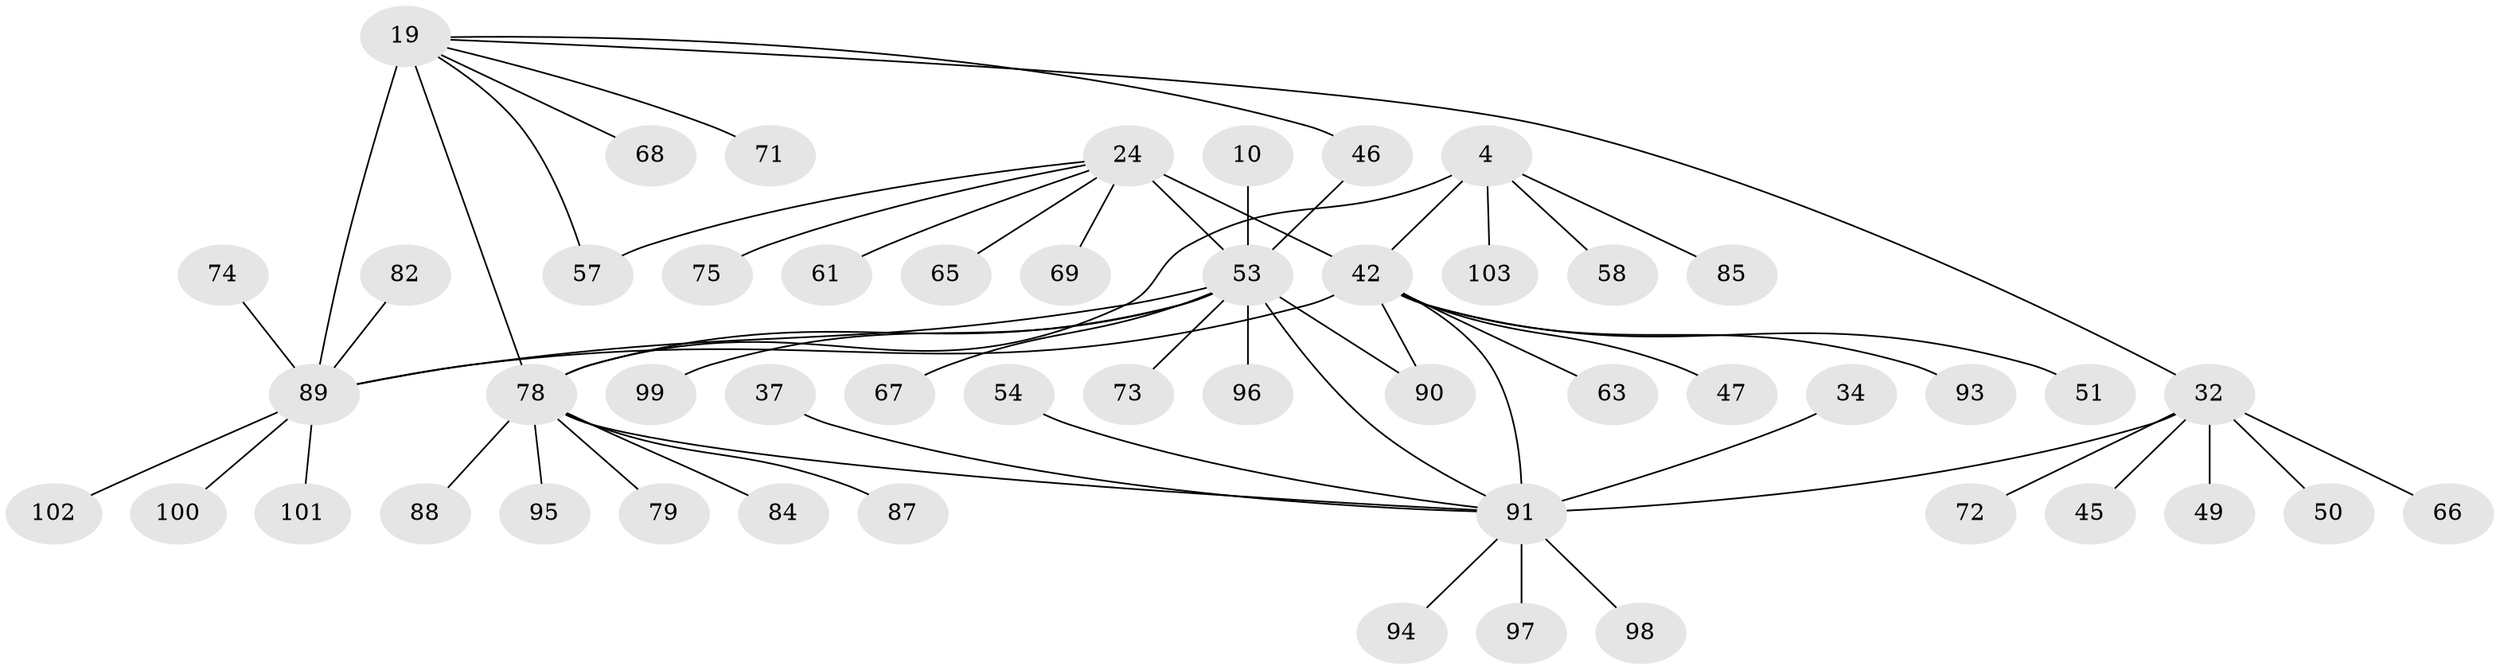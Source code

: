 // original degree distribution, {11: 0.038834951456310676, 8: 0.038834951456310676, 6: 0.02912621359223301, 7: 0.06796116504854369, 9: 0.02912621359223301, 4: 0.019417475728155338, 5: 0.019417475728155338, 1: 0.5728155339805825, 2: 0.13592233009708737, 3: 0.04854368932038835}
// Generated by graph-tools (version 1.1) at 2025/57/03/04/25 21:57:39]
// undirected, 51 vertices, 59 edges
graph export_dot {
graph [start="1"]
  node [color=gray90,style=filled];
  4 [super="+3"];
  10 [super="+9"];
  19 [super="+18"];
  24 [super="+22"];
  32 [super="+15"];
  34;
  37;
  42 [super="+40"];
  45 [super="+38"];
  46;
  47 [super="+44"];
  49;
  50 [super="+27"];
  51;
  53 [super="+6+8+26+43"];
  54;
  57;
  58;
  61;
  63;
  65;
  66;
  67;
  68 [super="+39"];
  69;
  71;
  72;
  73;
  74;
  75 [super="+60"];
  78 [super="+64"];
  79;
  82 [super="+80"];
  84 [super="+76+77"];
  85;
  87;
  88;
  89 [super="+83+35+56+59+62+70"];
  90 [super="+41+52"];
  91 [super="+28+33+11+13"];
  93;
  94;
  95;
  96;
  97;
  98 [super="+92"];
  99;
  100 [super="+81+86"];
  101;
  102;
  103;
  4 -- 58;
  4 -- 85;
  4 -- 103;
  4 -- 42;
  4 -- 78 [weight=6];
  10 -- 53 [weight=6];
  19 -- 46;
  19 -- 57;
  19 -- 71;
  19 -- 68;
  19 -- 89 [weight=6];
  19 -- 78;
  19 -- 32;
  24 -- 61;
  24 -- 69;
  24 -- 65;
  24 -- 57;
  24 -- 75;
  24 -- 53;
  24 -- 42 [weight=6];
  32 -- 66;
  32 -- 72;
  32 -- 45;
  32 -- 49;
  32 -- 50;
  32 -- 91 [weight=6];
  34 -- 91;
  37 -- 91;
  42 -- 47;
  42 -- 51;
  42 -- 89;
  42 -- 90;
  42 -- 91 [weight=2];
  42 -- 93;
  42 -- 63;
  46 -- 53;
  53 -- 67;
  53 -- 90;
  53 -- 91 [weight=3];
  53 -- 89;
  53 -- 96;
  53 -- 99;
  53 -- 73;
  53 -- 78;
  54 -- 91;
  74 -- 89;
  78 -- 79;
  78 -- 84;
  78 -- 87;
  78 -- 88;
  78 -- 91 [weight=2];
  78 -- 95;
  82 -- 89;
  89 -- 100;
  89 -- 101;
  89 -- 102;
  91 -- 94;
  91 -- 97;
  91 -- 98;
}
